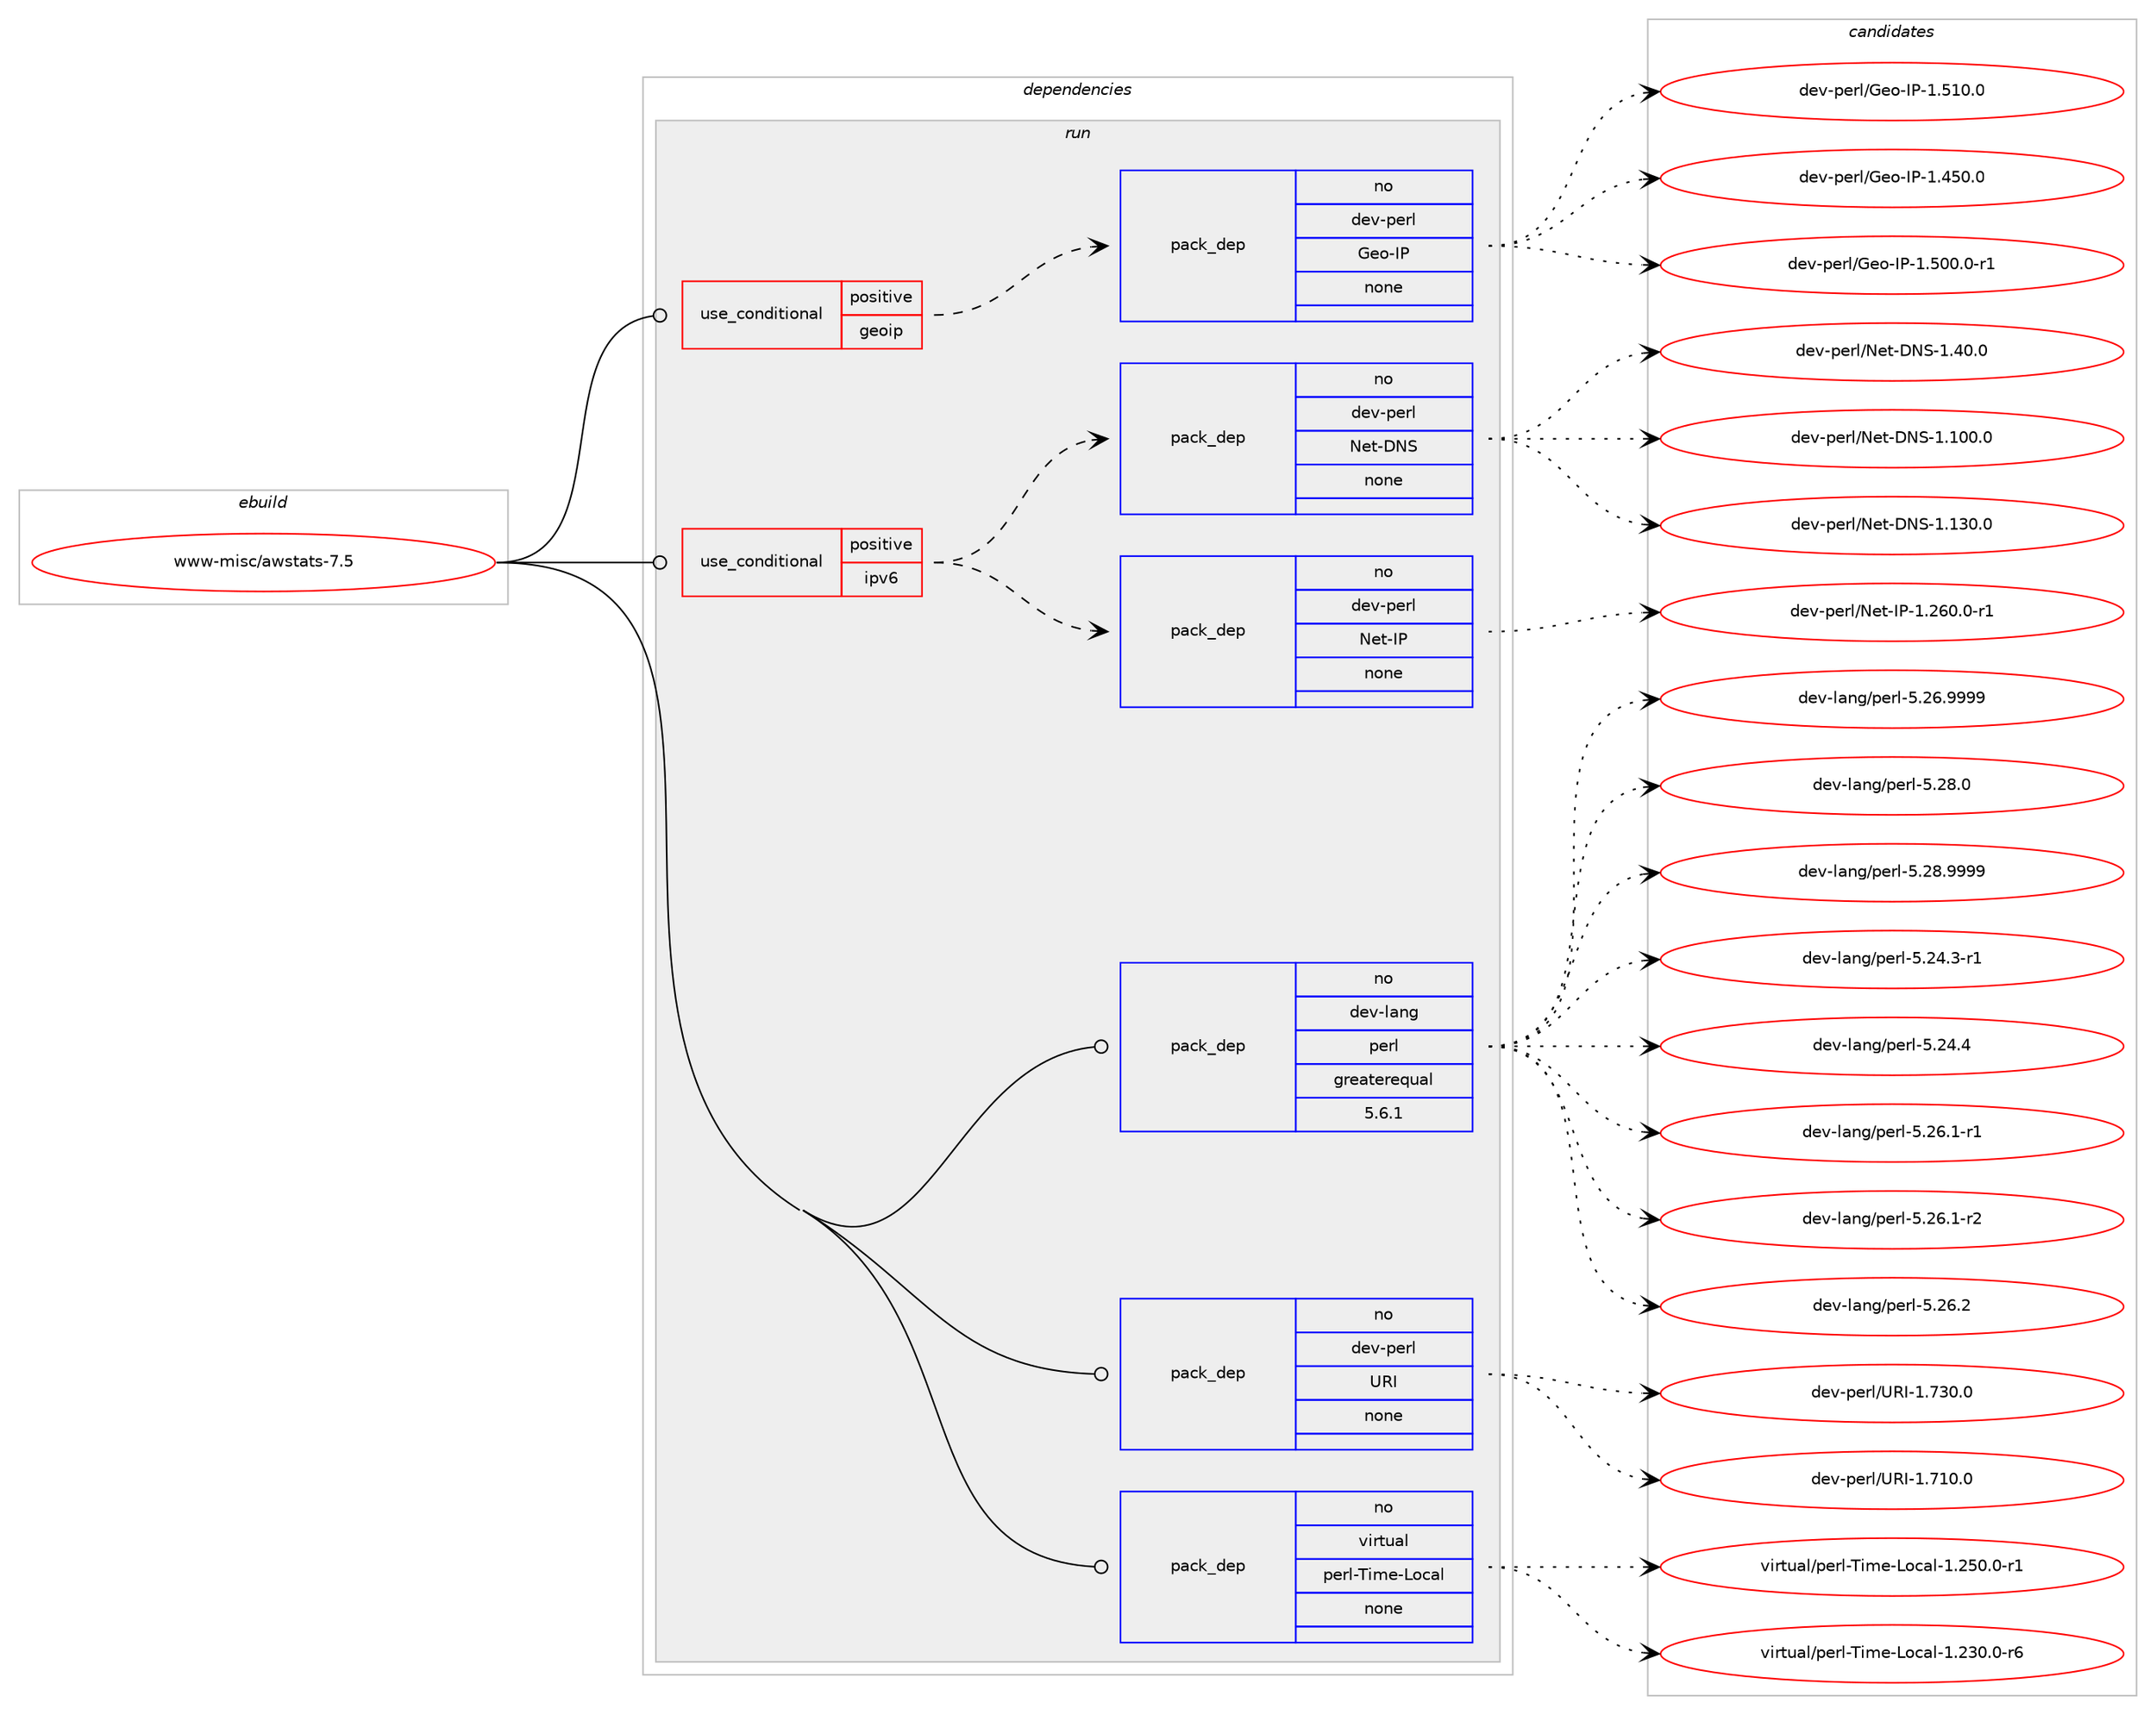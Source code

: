 digraph prolog {

# *************
# Graph options
# *************

newrank=true;
concentrate=true;
compound=true;
graph [rankdir=LR,fontname=Helvetica,fontsize=10,ranksep=1.5];#, ranksep=2.5, nodesep=0.2];
edge  [arrowhead=vee];
node  [fontname=Helvetica,fontsize=10];

# **********
# The ebuild
# **********

subgraph cluster_leftcol {
color=gray;
rank=same;
label=<<i>ebuild</i>>;
id [label="www-misc/awstats-7.5", color=red, width=4, href="../www-misc/awstats-7.5.svg"];
}

# ****************
# The dependencies
# ****************

subgraph cluster_midcol {
color=gray;
label=<<i>dependencies</i>>;
subgraph cluster_compile {
fillcolor="#eeeeee";
style=filled;
label=<<i>compile</i>>;
}
subgraph cluster_compileandrun {
fillcolor="#eeeeee";
style=filled;
label=<<i>compile and run</i>>;
}
subgraph cluster_run {
fillcolor="#eeeeee";
style=filled;
label=<<i>run</i>>;
subgraph cond464238 {
dependency1750119 [label=<<TABLE BORDER="0" CELLBORDER="1" CELLSPACING="0" CELLPADDING="4"><TR><TD ROWSPAN="3" CELLPADDING="10">use_conditional</TD></TR><TR><TD>positive</TD></TR><TR><TD>geoip</TD></TR></TABLE>>, shape=none, color=red];
subgraph pack1256614 {
dependency1750120 [label=<<TABLE BORDER="0" CELLBORDER="1" CELLSPACING="0" CELLPADDING="4" WIDTH="220"><TR><TD ROWSPAN="6" CELLPADDING="30">pack_dep</TD></TR><TR><TD WIDTH="110">no</TD></TR><TR><TD>dev-perl</TD></TR><TR><TD>Geo-IP</TD></TR><TR><TD>none</TD></TR><TR><TD></TD></TR></TABLE>>, shape=none, color=blue];
}
dependency1750119:e -> dependency1750120:w [weight=20,style="dashed",arrowhead="vee"];
}
id:e -> dependency1750119:w [weight=20,style="solid",arrowhead="odot"];
subgraph cond464239 {
dependency1750121 [label=<<TABLE BORDER="0" CELLBORDER="1" CELLSPACING="0" CELLPADDING="4"><TR><TD ROWSPAN="3" CELLPADDING="10">use_conditional</TD></TR><TR><TD>positive</TD></TR><TR><TD>ipv6</TD></TR></TABLE>>, shape=none, color=red];
subgraph pack1256615 {
dependency1750122 [label=<<TABLE BORDER="0" CELLBORDER="1" CELLSPACING="0" CELLPADDING="4" WIDTH="220"><TR><TD ROWSPAN="6" CELLPADDING="30">pack_dep</TD></TR><TR><TD WIDTH="110">no</TD></TR><TR><TD>dev-perl</TD></TR><TR><TD>Net-IP</TD></TR><TR><TD>none</TD></TR><TR><TD></TD></TR></TABLE>>, shape=none, color=blue];
}
dependency1750121:e -> dependency1750122:w [weight=20,style="dashed",arrowhead="vee"];
subgraph pack1256616 {
dependency1750123 [label=<<TABLE BORDER="0" CELLBORDER="1" CELLSPACING="0" CELLPADDING="4" WIDTH="220"><TR><TD ROWSPAN="6" CELLPADDING="30">pack_dep</TD></TR><TR><TD WIDTH="110">no</TD></TR><TR><TD>dev-perl</TD></TR><TR><TD>Net-DNS</TD></TR><TR><TD>none</TD></TR><TR><TD></TD></TR></TABLE>>, shape=none, color=blue];
}
dependency1750121:e -> dependency1750123:w [weight=20,style="dashed",arrowhead="vee"];
}
id:e -> dependency1750121:w [weight=20,style="solid",arrowhead="odot"];
subgraph pack1256617 {
dependency1750124 [label=<<TABLE BORDER="0" CELLBORDER="1" CELLSPACING="0" CELLPADDING="4" WIDTH="220"><TR><TD ROWSPAN="6" CELLPADDING="30">pack_dep</TD></TR><TR><TD WIDTH="110">no</TD></TR><TR><TD>dev-lang</TD></TR><TR><TD>perl</TD></TR><TR><TD>greaterequal</TD></TR><TR><TD>5.6.1</TD></TR></TABLE>>, shape=none, color=blue];
}
id:e -> dependency1750124:w [weight=20,style="solid",arrowhead="odot"];
subgraph pack1256618 {
dependency1750125 [label=<<TABLE BORDER="0" CELLBORDER="1" CELLSPACING="0" CELLPADDING="4" WIDTH="220"><TR><TD ROWSPAN="6" CELLPADDING="30">pack_dep</TD></TR><TR><TD WIDTH="110">no</TD></TR><TR><TD>dev-perl</TD></TR><TR><TD>URI</TD></TR><TR><TD>none</TD></TR><TR><TD></TD></TR></TABLE>>, shape=none, color=blue];
}
id:e -> dependency1750125:w [weight=20,style="solid",arrowhead="odot"];
subgraph pack1256619 {
dependency1750126 [label=<<TABLE BORDER="0" CELLBORDER="1" CELLSPACING="0" CELLPADDING="4" WIDTH="220"><TR><TD ROWSPAN="6" CELLPADDING="30">pack_dep</TD></TR><TR><TD WIDTH="110">no</TD></TR><TR><TD>virtual</TD></TR><TR><TD>perl-Time-Local</TD></TR><TR><TD>none</TD></TR><TR><TD></TD></TR></TABLE>>, shape=none, color=blue];
}
id:e -> dependency1750126:w [weight=20,style="solid",arrowhead="odot"];
}
}

# **************
# The candidates
# **************

subgraph cluster_choices {
rank=same;
color=gray;
label=<<i>candidates</i>>;

subgraph choice1256614 {
color=black;
nodesep=1;
choice1001011184511210111410847711011114573804549465253484648 [label="dev-perl/Geo-IP-1.450.0", color=red, width=4,href="../dev-perl/Geo-IP-1.450.0.svg"];
choice10010111845112101114108477110111145738045494653484846484511449 [label="dev-perl/Geo-IP-1.500.0-r1", color=red, width=4,href="../dev-perl/Geo-IP-1.500.0-r1.svg"];
choice1001011184511210111410847711011114573804549465349484648 [label="dev-perl/Geo-IP-1.510.0", color=red, width=4,href="../dev-perl/Geo-IP-1.510.0.svg"];
dependency1750120:e -> choice1001011184511210111410847711011114573804549465253484648:w [style=dotted,weight="100"];
dependency1750120:e -> choice10010111845112101114108477110111145738045494653484846484511449:w [style=dotted,weight="100"];
dependency1750120:e -> choice1001011184511210111410847711011114573804549465349484648:w [style=dotted,weight="100"];
}
subgraph choice1256615 {
color=black;
nodesep=1;
choice10010111845112101114108477810111645738045494650544846484511449 [label="dev-perl/Net-IP-1.260.0-r1", color=red, width=4,href="../dev-perl/Net-IP-1.260.0-r1.svg"];
dependency1750122:e -> choice10010111845112101114108477810111645738045494650544846484511449:w [style=dotted,weight="100"];
}
subgraph choice1256616 {
color=black;
nodesep=1;
choice100101118451121011141084778101116456878834549464948484648 [label="dev-perl/Net-DNS-1.100.0", color=red, width=4,href="../dev-perl/Net-DNS-1.100.0.svg"];
choice100101118451121011141084778101116456878834549464951484648 [label="dev-perl/Net-DNS-1.130.0", color=red, width=4,href="../dev-perl/Net-DNS-1.130.0.svg"];
choice1001011184511210111410847781011164568788345494652484648 [label="dev-perl/Net-DNS-1.40.0", color=red, width=4,href="../dev-perl/Net-DNS-1.40.0.svg"];
dependency1750123:e -> choice100101118451121011141084778101116456878834549464948484648:w [style=dotted,weight="100"];
dependency1750123:e -> choice100101118451121011141084778101116456878834549464951484648:w [style=dotted,weight="100"];
dependency1750123:e -> choice1001011184511210111410847781011164568788345494652484648:w [style=dotted,weight="100"];
}
subgraph choice1256617 {
color=black;
nodesep=1;
choice100101118451089711010347112101114108455346505246514511449 [label="dev-lang/perl-5.24.3-r1", color=red, width=4,href="../dev-lang/perl-5.24.3-r1.svg"];
choice10010111845108971101034711210111410845534650524652 [label="dev-lang/perl-5.24.4", color=red, width=4,href="../dev-lang/perl-5.24.4.svg"];
choice100101118451089711010347112101114108455346505446494511449 [label="dev-lang/perl-5.26.1-r1", color=red, width=4,href="../dev-lang/perl-5.26.1-r1.svg"];
choice100101118451089711010347112101114108455346505446494511450 [label="dev-lang/perl-5.26.1-r2", color=red, width=4,href="../dev-lang/perl-5.26.1-r2.svg"];
choice10010111845108971101034711210111410845534650544650 [label="dev-lang/perl-5.26.2", color=red, width=4,href="../dev-lang/perl-5.26.2.svg"];
choice10010111845108971101034711210111410845534650544657575757 [label="dev-lang/perl-5.26.9999", color=red, width=4,href="../dev-lang/perl-5.26.9999.svg"];
choice10010111845108971101034711210111410845534650564648 [label="dev-lang/perl-5.28.0", color=red, width=4,href="../dev-lang/perl-5.28.0.svg"];
choice10010111845108971101034711210111410845534650564657575757 [label="dev-lang/perl-5.28.9999", color=red, width=4,href="../dev-lang/perl-5.28.9999.svg"];
dependency1750124:e -> choice100101118451089711010347112101114108455346505246514511449:w [style=dotted,weight="100"];
dependency1750124:e -> choice10010111845108971101034711210111410845534650524652:w [style=dotted,weight="100"];
dependency1750124:e -> choice100101118451089711010347112101114108455346505446494511449:w [style=dotted,weight="100"];
dependency1750124:e -> choice100101118451089711010347112101114108455346505446494511450:w [style=dotted,weight="100"];
dependency1750124:e -> choice10010111845108971101034711210111410845534650544650:w [style=dotted,weight="100"];
dependency1750124:e -> choice10010111845108971101034711210111410845534650544657575757:w [style=dotted,weight="100"];
dependency1750124:e -> choice10010111845108971101034711210111410845534650564648:w [style=dotted,weight="100"];
dependency1750124:e -> choice10010111845108971101034711210111410845534650564657575757:w [style=dotted,weight="100"];
}
subgraph choice1256618 {
color=black;
nodesep=1;
choice10010111845112101114108478582734549465549484648 [label="dev-perl/URI-1.710.0", color=red, width=4,href="../dev-perl/URI-1.710.0.svg"];
choice10010111845112101114108478582734549465551484648 [label="dev-perl/URI-1.730.0", color=red, width=4,href="../dev-perl/URI-1.730.0.svg"];
dependency1750125:e -> choice10010111845112101114108478582734549465549484648:w [style=dotted,weight="100"];
dependency1750125:e -> choice10010111845112101114108478582734549465551484648:w [style=dotted,weight="100"];
}
subgraph choice1256619 {
color=black;
nodesep=1;
choice118105114116117971084711210111410845841051091014576111999710845494650514846484511454 [label="virtual/perl-Time-Local-1.230.0-r6", color=red, width=4,href="../virtual/perl-Time-Local-1.230.0-r6.svg"];
choice118105114116117971084711210111410845841051091014576111999710845494650534846484511449 [label="virtual/perl-Time-Local-1.250.0-r1", color=red, width=4,href="../virtual/perl-Time-Local-1.250.0-r1.svg"];
dependency1750126:e -> choice118105114116117971084711210111410845841051091014576111999710845494650514846484511454:w [style=dotted,weight="100"];
dependency1750126:e -> choice118105114116117971084711210111410845841051091014576111999710845494650534846484511449:w [style=dotted,weight="100"];
}
}

}
